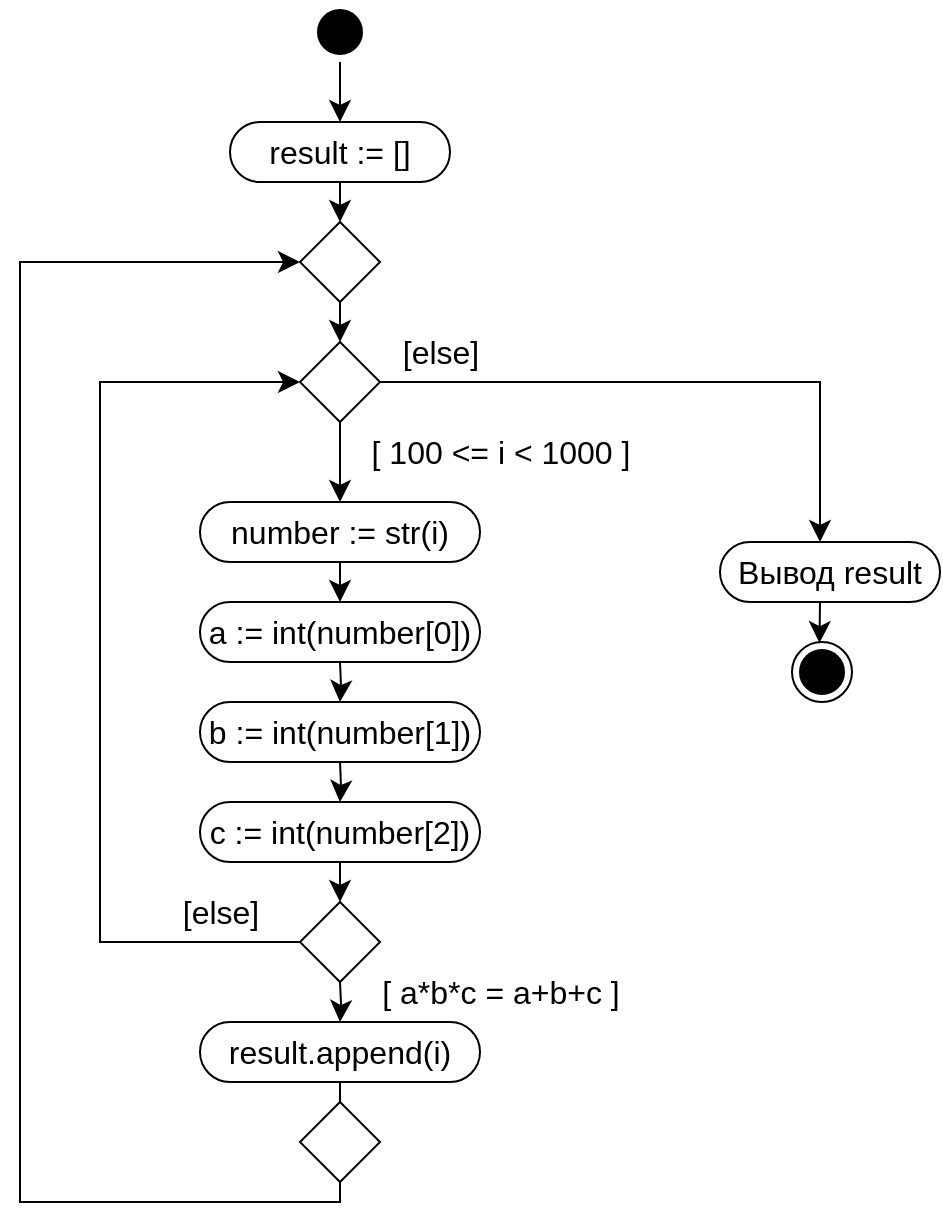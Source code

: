 <mxfile version="21.2.8" type="device">
  <diagram name="Страница 1" id="s1J-2ViIbC-w8bGz20NB">
    <mxGraphModel dx="369" dy="705" grid="1" gridSize="10" guides="1" tooltips="1" connect="1" arrows="1" fold="1" page="0" pageScale="1" pageWidth="827" pageHeight="1169" math="0" shadow="0">
      <root>
        <mxCell id="0" />
        <mxCell id="1" parent="0" />
        <mxCell id="_SBuH-wYQRMoJ-oD9zJS-1" value="" style="ellipse;html=1;shape=startState;fillColor=#000000;strokeColor=default;fontSize=16;" vertex="1" parent="1">
          <mxGeometry x="185" y="-50" width="30" height="30" as="geometry" />
        </mxCell>
        <mxCell id="_SBuH-wYQRMoJ-oD9zJS-2" value="" style="edgeStyle=orthogonalEdgeStyle;html=1;verticalAlign=bottom;endArrow=classic;endSize=8;strokeColor=default;rounded=0;fontSize=12;curved=1;entryX=0.5;entryY=0;entryDx=0;entryDy=0;endFill=1;" edge="1" parent="1" source="_SBuH-wYQRMoJ-oD9zJS-1" target="_SBuH-wYQRMoJ-oD9zJS-4">
          <mxGeometry relative="1" as="geometry">
            <mxPoint x="200" y="3" as="targetPoint" />
          </mxGeometry>
        </mxCell>
        <mxCell id="_SBuH-wYQRMoJ-oD9zJS-3" value="" style="edgeStyle=none;curved=1;rounded=0;orthogonalLoop=1;jettySize=auto;html=1;fontSize=12;startSize=8;endSize=8;" edge="1" parent="1" source="_SBuH-wYQRMoJ-oD9zJS-4">
          <mxGeometry relative="1" as="geometry">
            <mxPoint x="200" y="60" as="targetPoint" />
          </mxGeometry>
        </mxCell>
        <mxCell id="_SBuH-wYQRMoJ-oD9zJS-4" value="result := []" style="html=1;whiteSpace=wrap;fontSize=16;rounded=1;arcSize=50;" vertex="1" parent="1">
          <mxGeometry x="145" y="10" width="110" height="30" as="geometry" />
        </mxCell>
        <mxCell id="_SBuH-wYQRMoJ-oD9zJS-7" style="edgeStyle=none;curved=1;rounded=0;orthogonalLoop=1;jettySize=auto;html=1;exitX=0.5;exitY=1;exitDx=0;exitDy=0;entryX=0.5;entryY=0;entryDx=0;entryDy=0;fontSize=12;startSize=8;endSize=8;" edge="1" parent="1" source="_SBuH-wYQRMoJ-oD9zJS-5" target="_SBuH-wYQRMoJ-oD9zJS-6">
          <mxGeometry relative="1" as="geometry" />
        </mxCell>
        <mxCell id="_SBuH-wYQRMoJ-oD9zJS-5" value="" style="rhombus;whiteSpace=wrap;html=1;fontSize=16;rounded=0;arcSize=50;" vertex="1" parent="1">
          <mxGeometry x="180" y="60" width="40" height="40" as="geometry" />
        </mxCell>
        <mxCell id="_SBuH-wYQRMoJ-oD9zJS-6" value="" style="rhombus;whiteSpace=wrap;html=1;fontSize=16;rounded=0;arcSize=50;" vertex="1" parent="1">
          <mxGeometry x="180" y="120" width="40" height="40" as="geometry" />
        </mxCell>
        <mxCell id="_SBuH-wYQRMoJ-oD9zJS-8" value="[ 100 &amp;lt;= i &amp;lt; 1000 ]" style="text;html=1;align=center;verticalAlign=middle;resizable=0;points=[];autosize=1;strokeColor=none;fillColor=none;fontSize=16;" vertex="1" parent="1">
          <mxGeometry x="205" y="160" width="150" height="30" as="geometry" />
        </mxCell>
        <mxCell id="_SBuH-wYQRMoJ-oD9zJS-9" value="" style="edgeStyle=orthogonalEdgeStyle;html=1;verticalAlign=bottom;endArrow=classic;endSize=8;strokeColor=default;rounded=0;fontSize=12;curved=1;entryX=0.5;entryY=0;entryDx=0;entryDy=0;endFill=1;exitX=0.5;exitY=1;exitDx=0;exitDy=0;" edge="1" target="_SBuH-wYQRMoJ-oD9zJS-10" parent="1" source="_SBuH-wYQRMoJ-oD9zJS-6">
          <mxGeometry relative="1" as="geometry">
            <mxPoint x="200" y="203" as="targetPoint" />
            <mxPoint x="200" y="180" as="sourcePoint" />
          </mxGeometry>
        </mxCell>
        <mxCell id="_SBuH-wYQRMoJ-oD9zJS-10" value="number := str(i)" style="html=1;whiteSpace=wrap;fontSize=16;rounded=1;arcSize=50;" vertex="1" parent="1">
          <mxGeometry x="130" y="200" width="140" height="30" as="geometry" />
        </mxCell>
        <mxCell id="_SBuH-wYQRMoJ-oD9zJS-11" value="" style="edgeStyle=orthogonalEdgeStyle;html=1;verticalAlign=bottom;endArrow=classic;endSize=8;strokeColor=default;rounded=0;fontSize=12;curved=1;entryX=0.5;entryY=0;entryDx=0;entryDy=0;endFill=1;exitX=0.5;exitY=1;exitDx=0;exitDy=0;" edge="1" target="_SBuH-wYQRMoJ-oD9zJS-12" parent="1" source="_SBuH-wYQRMoJ-oD9zJS-10">
          <mxGeometry relative="1" as="geometry">
            <mxPoint x="200" y="263" as="targetPoint" />
            <mxPoint x="200" y="240" as="sourcePoint" />
          </mxGeometry>
        </mxCell>
        <mxCell id="_SBuH-wYQRMoJ-oD9zJS-12" value="a := int(number[0])" style="html=1;whiteSpace=wrap;fontSize=16;rounded=1;arcSize=50;" vertex="1" parent="1">
          <mxGeometry x="130" y="250" width="140" height="30" as="geometry" />
        </mxCell>
        <mxCell id="_SBuH-wYQRMoJ-oD9zJS-13" value="" style="edgeStyle=orthogonalEdgeStyle;html=1;verticalAlign=bottom;endArrow=classic;endSize=8;strokeColor=default;rounded=0;fontSize=12;curved=1;entryX=0.5;entryY=0;entryDx=0;entryDy=0;endFill=1;exitX=0.5;exitY=1;exitDx=0;exitDy=0;" edge="1" target="_SBuH-wYQRMoJ-oD9zJS-14" parent="1">
          <mxGeometry relative="1" as="geometry">
            <mxPoint x="200" y="313" as="targetPoint" />
            <mxPoint x="200" y="280" as="sourcePoint" />
          </mxGeometry>
        </mxCell>
        <mxCell id="_SBuH-wYQRMoJ-oD9zJS-14" value="b := int(number[1])" style="html=1;whiteSpace=wrap;fontSize=16;rounded=1;arcSize=50;" vertex="1" parent="1">
          <mxGeometry x="130" y="300" width="140" height="30" as="geometry" />
        </mxCell>
        <mxCell id="_SBuH-wYQRMoJ-oD9zJS-15" value="" style="edgeStyle=orthogonalEdgeStyle;html=1;verticalAlign=bottom;endArrow=classic;endSize=8;strokeColor=default;rounded=0;fontSize=12;curved=1;entryX=0.5;entryY=0;entryDx=0;entryDy=0;endFill=1;exitX=0.5;exitY=1;exitDx=0;exitDy=0;" edge="1" target="_SBuH-wYQRMoJ-oD9zJS-16" parent="1">
          <mxGeometry relative="1" as="geometry">
            <mxPoint x="200" y="363" as="targetPoint" />
            <mxPoint x="200" y="330" as="sourcePoint" />
          </mxGeometry>
        </mxCell>
        <mxCell id="_SBuH-wYQRMoJ-oD9zJS-16" value="c := int(number[2])" style="html=1;whiteSpace=wrap;fontSize=16;rounded=1;arcSize=50;" vertex="1" parent="1">
          <mxGeometry x="130" y="350" width="140" height="30" as="geometry" />
        </mxCell>
        <mxCell id="_SBuH-wYQRMoJ-oD9zJS-19" style="edgeStyle=none;curved=1;rounded=0;orthogonalLoop=1;jettySize=auto;html=1;exitX=0.5;exitY=1;exitDx=0;exitDy=0;entryX=0.5;entryY=0;entryDx=0;entryDy=0;fontSize=12;startSize=8;endSize=8;" edge="1" target="_SBuH-wYQRMoJ-oD9zJS-20" parent="1">
          <mxGeometry relative="1" as="geometry">
            <mxPoint x="200" y="380" as="sourcePoint" />
          </mxGeometry>
        </mxCell>
        <mxCell id="_SBuH-wYQRMoJ-oD9zJS-20" value="" style="rhombus;whiteSpace=wrap;html=1;fontSize=16;rounded=0;arcSize=50;" vertex="1" parent="1">
          <mxGeometry x="180" y="400" width="40" height="40" as="geometry" />
        </mxCell>
        <mxCell id="_SBuH-wYQRMoJ-oD9zJS-21" value="" style="edgeStyle=orthogonalEdgeStyle;html=1;verticalAlign=bottom;endArrow=classic;endSize=8;strokeColor=default;rounded=0;fontSize=12;curved=1;entryX=0.5;entryY=0;entryDx=0;entryDy=0;endFill=1;" edge="1" parent="1">
          <mxGeometry relative="1" as="geometry">
            <mxPoint x="200" y="460" as="targetPoint" />
            <mxPoint x="200" y="440" as="sourcePoint" />
          </mxGeometry>
        </mxCell>
        <mxCell id="_SBuH-wYQRMoJ-oD9zJS-24" value="result.append(i)" style="html=1;whiteSpace=wrap;fontSize=16;rounded=1;arcSize=50;" vertex="1" parent="1">
          <mxGeometry x="130" y="460" width="140" height="30" as="geometry" />
        </mxCell>
        <mxCell id="_SBuH-wYQRMoJ-oD9zJS-25" value="" style="edgeStyle=segmentEdgeStyle;endArrow=classic;html=1;curved=0;rounded=0;endSize=8;startSize=8;sourcePerimeterSpacing=0;targetPerimeterSpacing=0;fontSize=12;exitX=0.5;exitY=1;exitDx=0;exitDy=0;entryX=0;entryY=0.5;entryDx=0;entryDy=0;" edge="1" parent="1" source="_SBuH-wYQRMoJ-oD9zJS-24" target="_SBuH-wYQRMoJ-oD9zJS-5">
          <mxGeometry width="140" relative="1" as="geometry">
            <mxPoint x="310" y="430" as="sourcePoint" />
            <mxPoint x="40" y="80" as="targetPoint" />
            <Array as="points">
              <mxPoint x="200" y="550" />
              <mxPoint x="40" y="550" />
              <mxPoint x="40" y="80" />
            </Array>
          </mxGeometry>
        </mxCell>
        <mxCell id="_SBuH-wYQRMoJ-oD9zJS-26" value="[ a*b*c = a+b+c ]" style="text;html=1;align=center;verticalAlign=middle;resizable=0;points=[];autosize=1;strokeColor=none;fillColor=none;fontSize=16;" vertex="1" parent="1">
          <mxGeometry x="210" y="430" width="140" height="30" as="geometry" />
        </mxCell>
        <mxCell id="_SBuH-wYQRMoJ-oD9zJS-27" value="" style="edgeStyle=segmentEdgeStyle;endArrow=classic;html=1;curved=0;rounded=0;endSize=8;startSize=8;sourcePerimeterSpacing=0;targetPerimeterSpacing=0;fontSize=12;exitX=0;exitY=0.5;exitDx=0;exitDy=0;entryX=0;entryY=0.5;entryDx=0;entryDy=0;" edge="1" parent="1" source="_SBuH-wYQRMoJ-oD9zJS-20" target="_SBuH-wYQRMoJ-oD9zJS-6">
          <mxGeometry width="140" relative="1" as="geometry">
            <mxPoint x="270" y="350" as="sourcePoint" />
            <mxPoint x="80" y="140" as="targetPoint" />
            <Array as="points">
              <mxPoint x="80" y="420" />
              <mxPoint x="80" y="140" />
            </Array>
          </mxGeometry>
        </mxCell>
        <mxCell id="_SBuH-wYQRMoJ-oD9zJS-28" value="[else]" style="text;html=1;align=center;verticalAlign=middle;resizable=0;points=[];autosize=1;strokeColor=none;fillColor=none;fontSize=16;" vertex="1" parent="1">
          <mxGeometry x="110" y="390" width="60" height="30" as="geometry" />
        </mxCell>
        <mxCell id="_SBuH-wYQRMoJ-oD9zJS-29" value="[else]" style="text;html=1;align=center;verticalAlign=middle;resizable=0;points=[];autosize=1;strokeColor=none;fillColor=none;fontSize=16;" vertex="1" parent="1">
          <mxGeometry x="220" y="110" width="60" height="30" as="geometry" />
        </mxCell>
        <mxCell id="_SBuH-wYQRMoJ-oD9zJS-30" value="" style="edgeStyle=segmentEdgeStyle;endArrow=classic;html=1;curved=0;rounded=0;endSize=8;startSize=8;sourcePerimeterSpacing=0;targetPerimeterSpacing=0;fontSize=12;exitX=1;exitY=0.5;exitDx=0;exitDy=0;" edge="1" parent="1" source="_SBuH-wYQRMoJ-oD9zJS-6">
          <mxGeometry width="140" relative="1" as="geometry">
            <mxPoint x="390" y="110" as="sourcePoint" />
            <mxPoint x="440" y="220" as="targetPoint" />
            <Array as="points">
              <mxPoint x="440" y="140" />
              <mxPoint x="440" y="170" />
            </Array>
          </mxGeometry>
        </mxCell>
        <mxCell id="_SBuH-wYQRMoJ-oD9zJS-33" style="edgeStyle=none;curved=1;rounded=0;orthogonalLoop=1;jettySize=auto;html=1;exitX=0.5;exitY=1;exitDx=0;exitDy=0;entryX=0.458;entryY=0.017;entryDx=0;entryDy=0;fontSize=12;startSize=8;endSize=8;entryPerimeter=0;" edge="1" parent="1" target="_SBuH-wYQRMoJ-oD9zJS-32">
          <mxGeometry relative="1" as="geometry">
            <mxPoint x="440" y="250" as="sourcePoint" />
            <mxPoint x="436" y="270" as="targetPoint" />
          </mxGeometry>
        </mxCell>
        <mxCell id="_SBuH-wYQRMoJ-oD9zJS-31" value="Вывод result" style="html=1;whiteSpace=wrap;fontSize=16;rounded=1;arcSize=50;" vertex="1" parent="1">
          <mxGeometry x="390" y="220" width="110" height="30" as="geometry" />
        </mxCell>
        <mxCell id="_SBuH-wYQRMoJ-oD9zJS-32" value="" style="ellipse;html=1;shape=endState;fillColor=#000000;strokeColor=#000000;fontSize=16;" vertex="1" parent="1">
          <mxGeometry x="426" y="270" width="30" height="30" as="geometry" />
        </mxCell>
        <mxCell id="_SBuH-wYQRMoJ-oD9zJS-34" value="" style="rhombus;whiteSpace=wrap;html=1;fontSize=16;rounded=0;arcSize=50;" vertex="1" parent="1">
          <mxGeometry x="180" y="500" width="40" height="40" as="geometry" />
        </mxCell>
      </root>
    </mxGraphModel>
  </diagram>
</mxfile>
